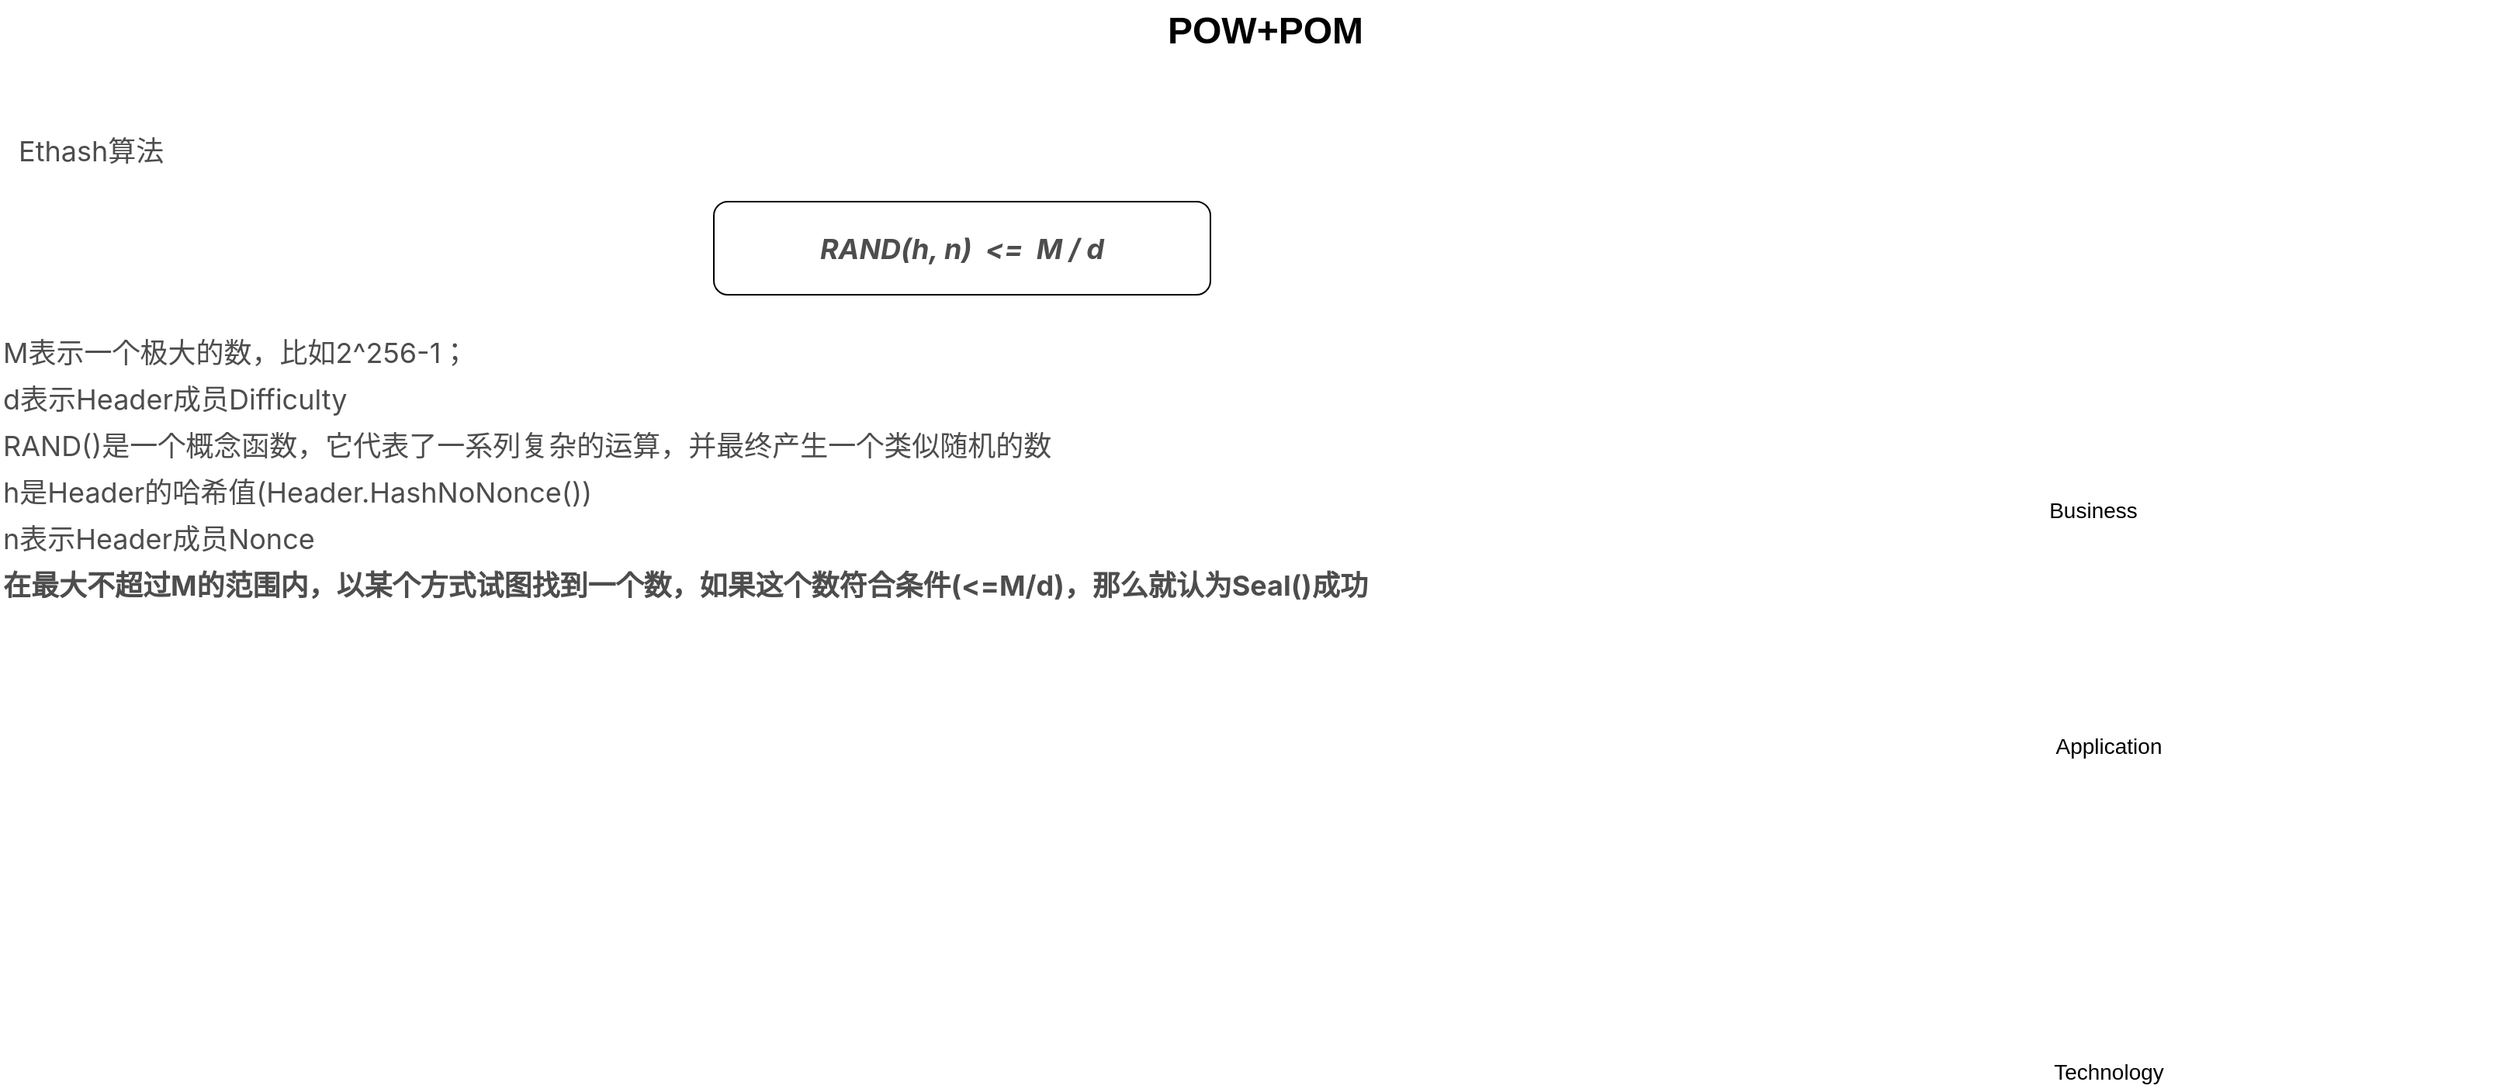 <mxfile version="13.6.5" type="github">
  <diagram id="6I0OCvxSQrVGMHxT2VVA" name="Page-1">
    <mxGraphModel dx="1422" dy="762" grid="1" gridSize="10" guides="1" tooltips="1" connect="1" arrows="1" fold="1" page="1" pageScale="1" pageWidth="850" pageHeight="1100" math="0" shadow="0">
      <root>
        <mxCell id="0" />
        <mxCell id="1" parent="0" />
        <mxCell id="dKdSaXE48SgPbhcamS2K-58" value="Technology" style="text;html=1;strokeColor=none;fillColor=none;align=center;verticalAlign=middle;whiteSpace=wrap;fontSize=14;" parent="1" vertex="1">
          <mxGeometry x="1269" y="751" width="240" height="20" as="geometry" />
        </mxCell>
        <mxCell id="dKdSaXE48SgPbhcamS2K-59" value="Application" style="text;html=1;strokeColor=none;fillColor=none;align=center;verticalAlign=middle;whiteSpace=wrap;fontSize=14;" parent="1" vertex="1">
          <mxGeometry x="1269" y="541" width="240" height="20" as="geometry" />
        </mxCell>
        <mxCell id="dKdSaXE48SgPbhcamS2K-60" value="Business" style="text;html=1;strokeColor=none;fillColor=none;align=center;verticalAlign=middle;whiteSpace=wrap;fontSize=14;" parent="1" vertex="1">
          <mxGeometry x="1259" y="389" width="240" height="20" as="geometry" />
        </mxCell>
        <mxCell id="dKdSaXE48SgPbhcamS2K-63" value="POW+POM" style="text;strokeColor=none;fillColor=none;html=1;fontSize=24;fontStyle=1;verticalAlign=middle;align=center;" parent="1" vertex="1">
          <mxGeometry x="50" y="70" width="1590" height="40" as="geometry" />
        </mxCell>
        <mxCell id="Ssi0FaVRhQvzBARQemNV-24" value="&lt;span style=&quot;box-sizing: border-box ; outline: 0px ; margin: 0px ; padding: 0px ; font-weight: 700 ; overflow-wrap: break-word ; color: rgb(77 , 77 , 77) ; font-family: &amp;#34;microsoft yahei&amp;#34; , &amp;#34;sf pro display&amp;#34; , &amp;#34;roboto&amp;#34; , &amp;#34;noto&amp;#34; , &amp;#34;arial&amp;#34; , &amp;#34;pingfang sc&amp;#34; , sans-serif ; font-size: 18px ; background-color: rgb(255 , 255 , 255)&quot;&gt;&lt;em style=&quot;box-sizing: border-box ; outline: 0px ; margin: 0px ; padding: 0px ; overflow-wrap: break-word&quot;&gt;RAND(h, n)&amp;nbsp; &amp;lt;=&amp;nbsp; M / d&lt;/em&gt;&lt;/span&gt;" style="rounded=1;whiteSpace=wrap;html=1;" vertex="1" parent="1">
          <mxGeometry x="490" y="200" width="320" height="60" as="geometry" />
        </mxCell>
        <mxCell id="Ssi0FaVRhQvzBARQemNV-25" value="&lt;span style=&quot;color: rgb(77, 77, 77); font-family: &amp;quot;microsoft yahei&amp;quot;, &amp;quot;sf pro display&amp;quot;, roboto, noto, arial, &amp;quot;pingfang sc&amp;quot;, sans-serif; font-size: 18px; font-style: normal; font-weight: 400; letter-spacing: normal; text-align: -webkit-left; text-indent: 0px; text-transform: none; word-spacing: 0px; background-color: rgb(255, 255, 255); display: inline; float: none;&quot;&gt;M表示一个极大的数，比如2^256-1；&lt;/span&gt;" style="text;whiteSpace=wrap;html=1;" vertex="1" parent="1">
          <mxGeometry x="30" y="280" width="330" height="30" as="geometry" />
        </mxCell>
        <mxCell id="Ssi0FaVRhQvzBARQemNV-26" value="&lt;span style=&quot;color: rgb(77, 77, 77); font-family: &amp;quot;microsoft yahei&amp;quot;, &amp;quot;sf pro display&amp;quot;, roboto, noto, arial, &amp;quot;pingfang sc&amp;quot;, sans-serif; font-size: 18px; font-style: normal; font-weight: 400; letter-spacing: normal; text-align: -webkit-left; text-indent: 0px; text-transform: none; word-spacing: 0px; background-color: rgb(255, 255, 255); display: inline; float: none;&quot;&gt;d表示Header成员Difficulty&lt;/span&gt;" style="text;whiteSpace=wrap;html=1;" vertex="1" parent="1">
          <mxGeometry x="30" y="310" width="250" height="30" as="geometry" />
        </mxCell>
        <mxCell id="Ssi0FaVRhQvzBARQemNV-27" value="&lt;span style=&quot;color: rgb(77, 77, 77); font-family: &amp;quot;microsoft yahei&amp;quot;, &amp;quot;sf pro display&amp;quot;, roboto, noto, arial, &amp;quot;pingfang sc&amp;quot;, sans-serif; font-size: 18px; font-style: normal; font-weight: 400; letter-spacing: normal; text-align: -webkit-left; text-indent: 0px; text-transform: none; word-spacing: 0px; background-color: rgb(255, 255, 255); display: inline; float: none;&quot;&gt;RAND()是一个概念函数，它代表了一系列复杂的运算，并最终产生一个类似随机的数&lt;/span&gt;" style="text;whiteSpace=wrap;html=1;" vertex="1" parent="1">
          <mxGeometry x="30" y="340" width="750" height="50" as="geometry" />
        </mxCell>
        <mxCell id="Ssi0FaVRhQvzBARQemNV-28" value="&lt;span style=&quot;color: rgb(77, 77, 77); font-family: &amp;quot;microsoft yahei&amp;quot;, &amp;quot;sf pro display&amp;quot;, roboto, noto, arial, &amp;quot;pingfang sc&amp;quot;, sans-serif; font-size: 18px; font-style: normal; font-weight: 400; letter-spacing: normal; text-align: -webkit-left; text-indent: 0px; text-transform: none; word-spacing: 0px; background-color: rgb(255, 255, 255); display: inline; float: none;&quot;&gt;h是Header的哈希值(Header.HashNoNonce())&lt;/span&gt;" style="text;whiteSpace=wrap;html=1;" vertex="1" parent="1">
          <mxGeometry x="30" y="370" width="410" height="30" as="geometry" />
        </mxCell>
        <mxCell id="Ssi0FaVRhQvzBARQemNV-29" value="&lt;span style=&quot;color: rgb(77, 77, 77); font-family: &amp;quot;microsoft yahei&amp;quot;, &amp;quot;sf pro display&amp;quot;, roboto, noto, arial, &amp;quot;pingfang sc&amp;quot;, sans-serif; font-size: 18px; font-style: normal; font-weight: 400; letter-spacing: normal; text-align: -webkit-left; text-indent: 0px; text-transform: none; word-spacing: 0px; background-color: rgb(255, 255, 255); display: inline; float: none;&quot;&gt;n表示Header成员Nonce&lt;/span&gt;" style="text;whiteSpace=wrap;html=1;" vertex="1" parent="1">
          <mxGeometry x="30" y="400" width="230" height="30" as="geometry" />
        </mxCell>
        <mxCell id="Ssi0FaVRhQvzBARQemNV-30" value="&lt;span style=&quot;color: rgb(77 , 77 , 77) ; font-family: &amp;#34;microsoft yahei&amp;#34; , &amp;#34;sf pro display&amp;#34; , &amp;#34;roboto&amp;#34; , &amp;#34;noto&amp;#34; , &amp;#34;arial&amp;#34; , &amp;#34;pingfang sc&amp;#34; , sans-serif ; font-size: 18px ; font-style: normal ; letter-spacing: normal ; text-align: -webkit-left ; text-indent: 0px ; text-transform: none ; word-spacing: 0px ; background-color: rgb(255 , 255 , 255) ; display: inline ; float: none&quot;&gt;&lt;b&gt;在最大不超过M的范围内，以某个方式试图找到一个数，如果这个数符合条件(&amp;lt;=M/d)，那么就认为Seal()成功&lt;/b&gt;&lt;/span&gt;" style="text;whiteSpace=wrap;html=1;" vertex="1" parent="1">
          <mxGeometry x="30" y="430" width="1170" height="70" as="geometry" />
        </mxCell>
        <mxCell id="Ssi0FaVRhQvzBARQemNV-31" value="&lt;span style=&quot;color: rgb(77, 77, 77); font-family: &amp;quot;microsoft yahei&amp;quot;, &amp;quot;sf pro display&amp;quot;, roboto, noto, arial, &amp;quot;pingfang sc&amp;quot;, sans-serif; font-size: 18px; font-style: normal; font-weight: 400; letter-spacing: normal; text-indent: 0px; text-transform: none; word-spacing: 0px; background-color: rgb(255, 255, 255); display: inline; float: none;&quot;&gt;Ethash算法&lt;/span&gt;" style="text;whiteSpace=wrap;html=1;" vertex="1" parent="1">
          <mxGeometry x="40" y="150" width="120" height="30" as="geometry" />
        </mxCell>
      </root>
    </mxGraphModel>
  </diagram>
</mxfile>
